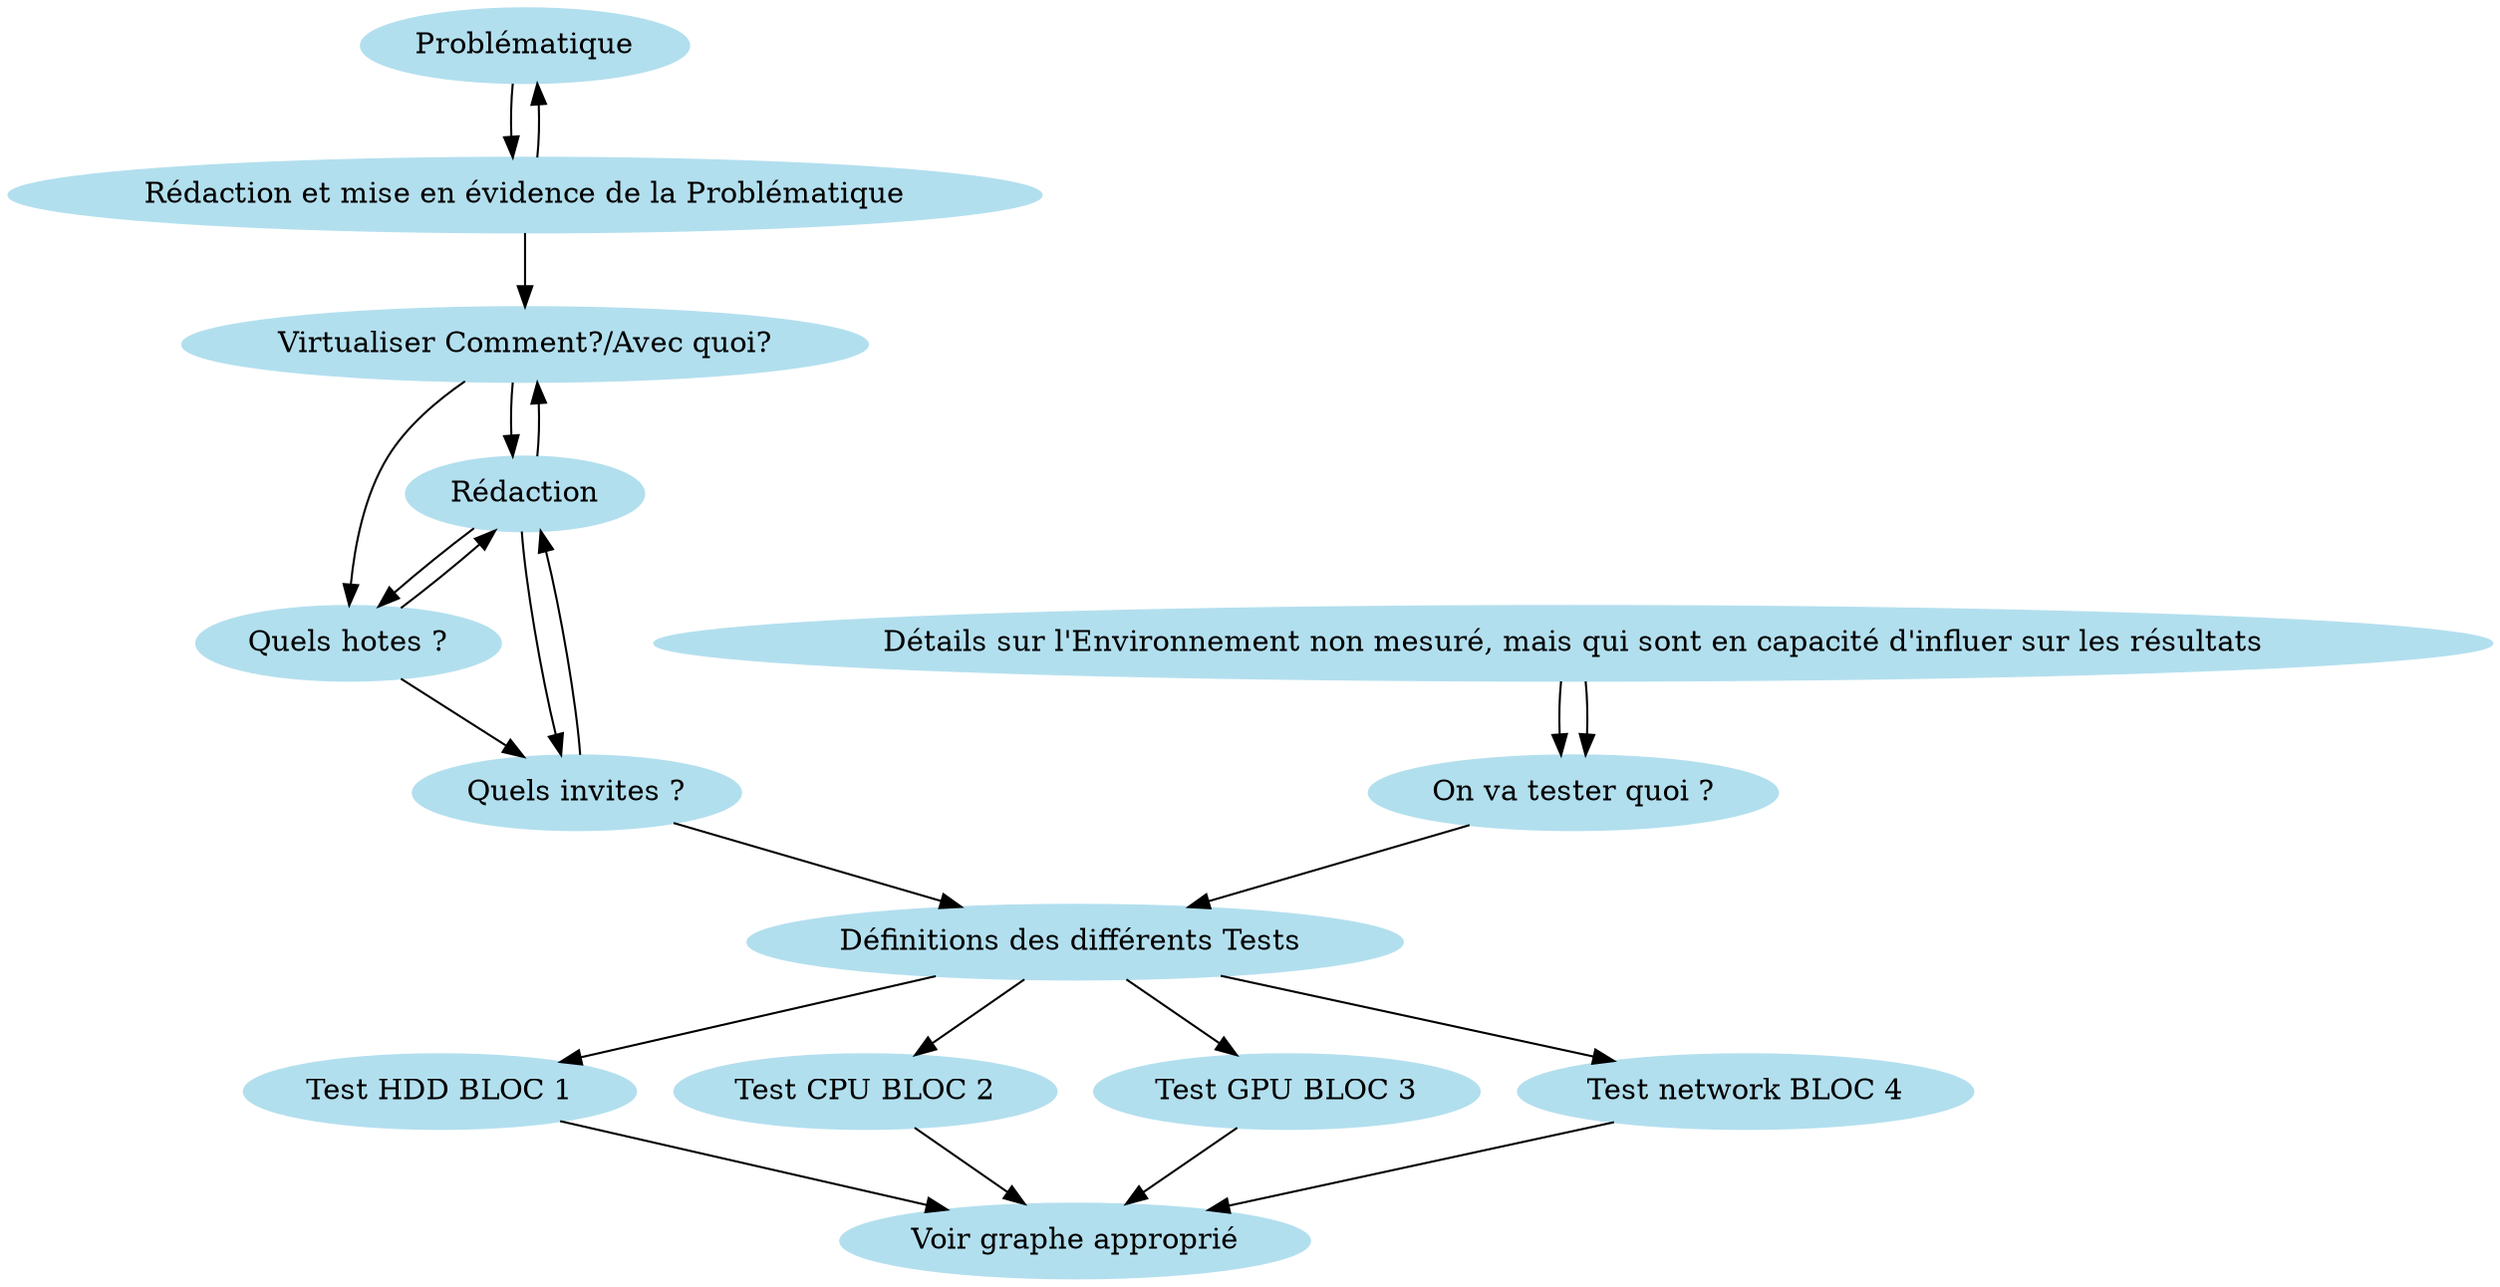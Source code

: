 /* courtesy Ian Darwin and Geoff Collyer, Softquad Inc. */
digraph unix {
	size="20";
	node [color=lightblue2, style=filled];
	"Problématique" -> "Rédaction et mise en évidence de la Problématique";
	"Rédaction et mise en évidence de la Problématique" -> "Virtualiser Comment?/Avec quoi?";
	"Rédaction et mise en évidence de la Problématique" -> "Problématique" ;
	"Virtualiser Comment?/Avec quoi?" ->"Rédaction";
	"Virtualiser Comment?/Avec quoi?" -> "Quels hotes ?";
	"Quels hotes ?" ->"Quels invites ?";
	"Rédaction"-> "Virtualiser Comment?/Avec quoi?" ;
	"Quels hotes ?"  -> "Rédaction";
	"Quels invites ?"-> "Rédaction";
	"Rédaction"  -> "Quels hotes ?";
	"Rédaction"  -> "Quels invites ?";
	"Quels invites ?" -> "Définitions des différents Tests ";
	"On va tester quoi ?" ->"Définitions des différents Tests " ;
	"Définitions des différents Tests "  -> "Test HDD BLOC 1";
	"Définitions des différents Tests "  -> "Test CPU BLOC 2";
	"Définitions des différents Tests "  -> "Test GPU BLOC 3";
	"Définitions des différents Tests "  -> "Test network BLOC 4";
	"Détails sur l'Environnement non mesuré, mais qui sont en capacité d'influer sur les résultats"  -> "On va tester quoi ?";"Détails sur l'Environnement non mesuré, mais qui sont en capacité d'influer sur les résultats"  -> "On va tester quoi ?";
	
	"Test HDD BLOC 1" -> "Voir graphe approprié";
	"Test CPU BLOC 2" -> "Voir graphe approprié";
	"Test GPU BLOC 3" -> "Voir graphe approprié";
	"Test network BLOC 4" -> "Voir graphe approprié";

}


